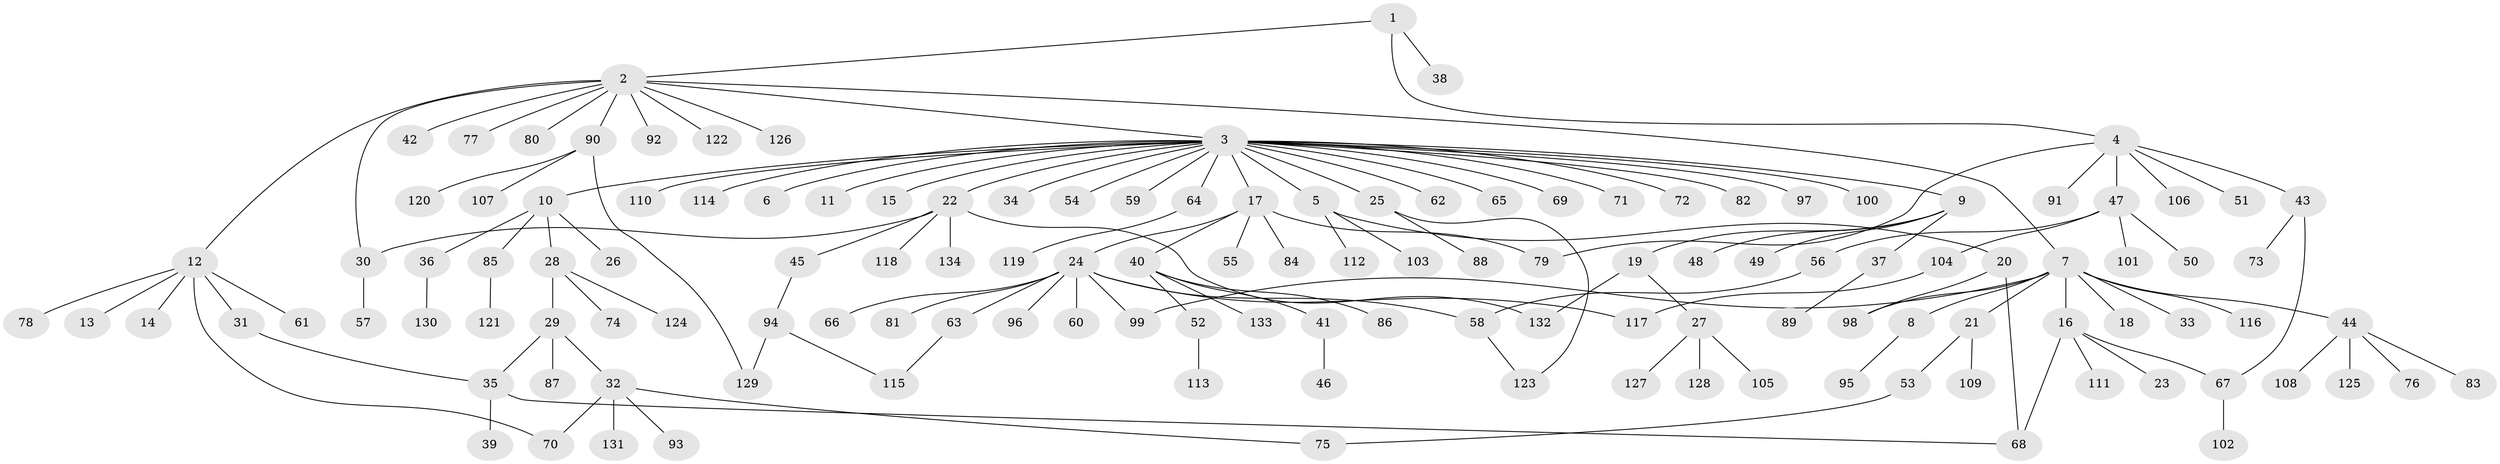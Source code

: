 // Generated by graph-tools (version 1.1) at 2025/14/03/09/25 04:14:29]
// undirected, 134 vertices, 149 edges
graph export_dot {
graph [start="1"]
  node [color=gray90,style=filled];
  1;
  2;
  3;
  4;
  5;
  6;
  7;
  8;
  9;
  10;
  11;
  12;
  13;
  14;
  15;
  16;
  17;
  18;
  19;
  20;
  21;
  22;
  23;
  24;
  25;
  26;
  27;
  28;
  29;
  30;
  31;
  32;
  33;
  34;
  35;
  36;
  37;
  38;
  39;
  40;
  41;
  42;
  43;
  44;
  45;
  46;
  47;
  48;
  49;
  50;
  51;
  52;
  53;
  54;
  55;
  56;
  57;
  58;
  59;
  60;
  61;
  62;
  63;
  64;
  65;
  66;
  67;
  68;
  69;
  70;
  71;
  72;
  73;
  74;
  75;
  76;
  77;
  78;
  79;
  80;
  81;
  82;
  83;
  84;
  85;
  86;
  87;
  88;
  89;
  90;
  91;
  92;
  93;
  94;
  95;
  96;
  97;
  98;
  99;
  100;
  101;
  102;
  103;
  104;
  105;
  106;
  107;
  108;
  109;
  110;
  111;
  112;
  113;
  114;
  115;
  116;
  117;
  118;
  119;
  120;
  121;
  122;
  123;
  124;
  125;
  126;
  127;
  128;
  129;
  130;
  131;
  132;
  133;
  134;
  1 -- 2;
  1 -- 4;
  1 -- 38;
  2 -- 3;
  2 -- 7;
  2 -- 12;
  2 -- 30;
  2 -- 42;
  2 -- 77;
  2 -- 80;
  2 -- 90;
  2 -- 92;
  2 -- 122;
  2 -- 126;
  3 -- 5;
  3 -- 6;
  3 -- 9;
  3 -- 10;
  3 -- 11;
  3 -- 15;
  3 -- 17;
  3 -- 22;
  3 -- 25;
  3 -- 34;
  3 -- 54;
  3 -- 59;
  3 -- 62;
  3 -- 64;
  3 -- 65;
  3 -- 69;
  3 -- 71;
  3 -- 72;
  3 -- 82;
  3 -- 97;
  3 -- 100;
  3 -- 110;
  3 -- 114;
  4 -- 43;
  4 -- 47;
  4 -- 51;
  4 -- 79;
  4 -- 91;
  4 -- 106;
  5 -- 20;
  5 -- 103;
  5 -- 112;
  7 -- 8;
  7 -- 16;
  7 -- 18;
  7 -- 21;
  7 -- 33;
  7 -- 44;
  7 -- 98;
  7 -- 99;
  7 -- 116;
  8 -- 95;
  9 -- 19;
  9 -- 37;
  9 -- 48;
  9 -- 49;
  10 -- 26;
  10 -- 28;
  10 -- 36;
  10 -- 85;
  12 -- 13;
  12 -- 14;
  12 -- 31;
  12 -- 61;
  12 -- 70;
  12 -- 78;
  16 -- 23;
  16 -- 67;
  16 -- 68;
  16 -- 111;
  17 -- 24;
  17 -- 40;
  17 -- 55;
  17 -- 79;
  17 -- 84;
  19 -- 27;
  19 -- 132;
  20 -- 68;
  20 -- 98;
  21 -- 53;
  21 -- 109;
  22 -- 30;
  22 -- 45;
  22 -- 118;
  22 -- 132;
  22 -- 134;
  24 -- 58;
  24 -- 60;
  24 -- 63;
  24 -- 66;
  24 -- 81;
  24 -- 96;
  24 -- 99;
  24 -- 117;
  25 -- 88;
  25 -- 123;
  27 -- 105;
  27 -- 127;
  27 -- 128;
  28 -- 29;
  28 -- 74;
  28 -- 124;
  29 -- 32;
  29 -- 35;
  29 -- 87;
  30 -- 57;
  31 -- 35;
  32 -- 70;
  32 -- 75;
  32 -- 93;
  32 -- 131;
  35 -- 39;
  35 -- 68;
  36 -- 130;
  37 -- 89;
  40 -- 41;
  40 -- 52;
  40 -- 86;
  40 -- 133;
  41 -- 46;
  43 -- 67;
  43 -- 73;
  44 -- 76;
  44 -- 83;
  44 -- 108;
  44 -- 125;
  45 -- 94;
  47 -- 50;
  47 -- 56;
  47 -- 101;
  47 -- 104;
  52 -- 113;
  53 -- 75;
  56 -- 58;
  58 -- 123;
  63 -- 115;
  64 -- 119;
  67 -- 102;
  85 -- 121;
  90 -- 107;
  90 -- 120;
  90 -- 129;
  94 -- 115;
  94 -- 129;
  104 -- 117;
}
